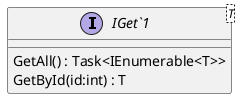 @startuml
interface "IGet`1"<T> {
    GetAll() : Task<IEnumerable<T>>
    GetById(id:int) : T
}
@enduml
